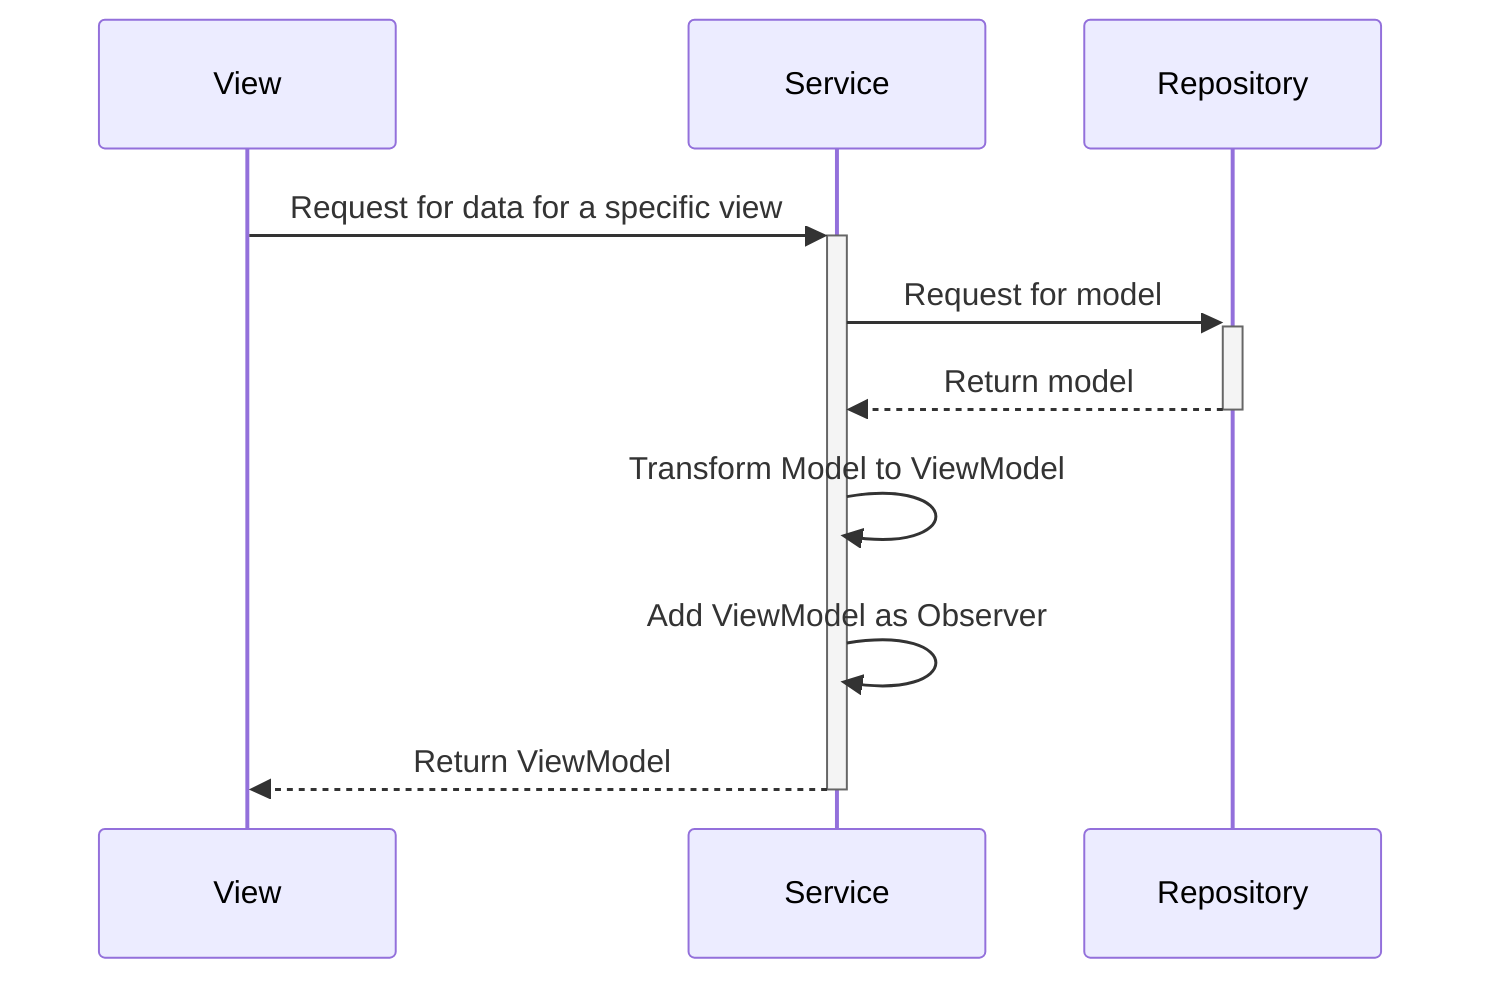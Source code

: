 sequenceDiagram
    View->>+Service:Request for data for a specific view
    Service->>+Repository: Request for model
    Repository-->>-Service: Return model
    Service->>Service: Transform Model to ViewModel
    Service->>Service: Add ViewModel as Observer
    Service-->>-View: Return ViewModel
